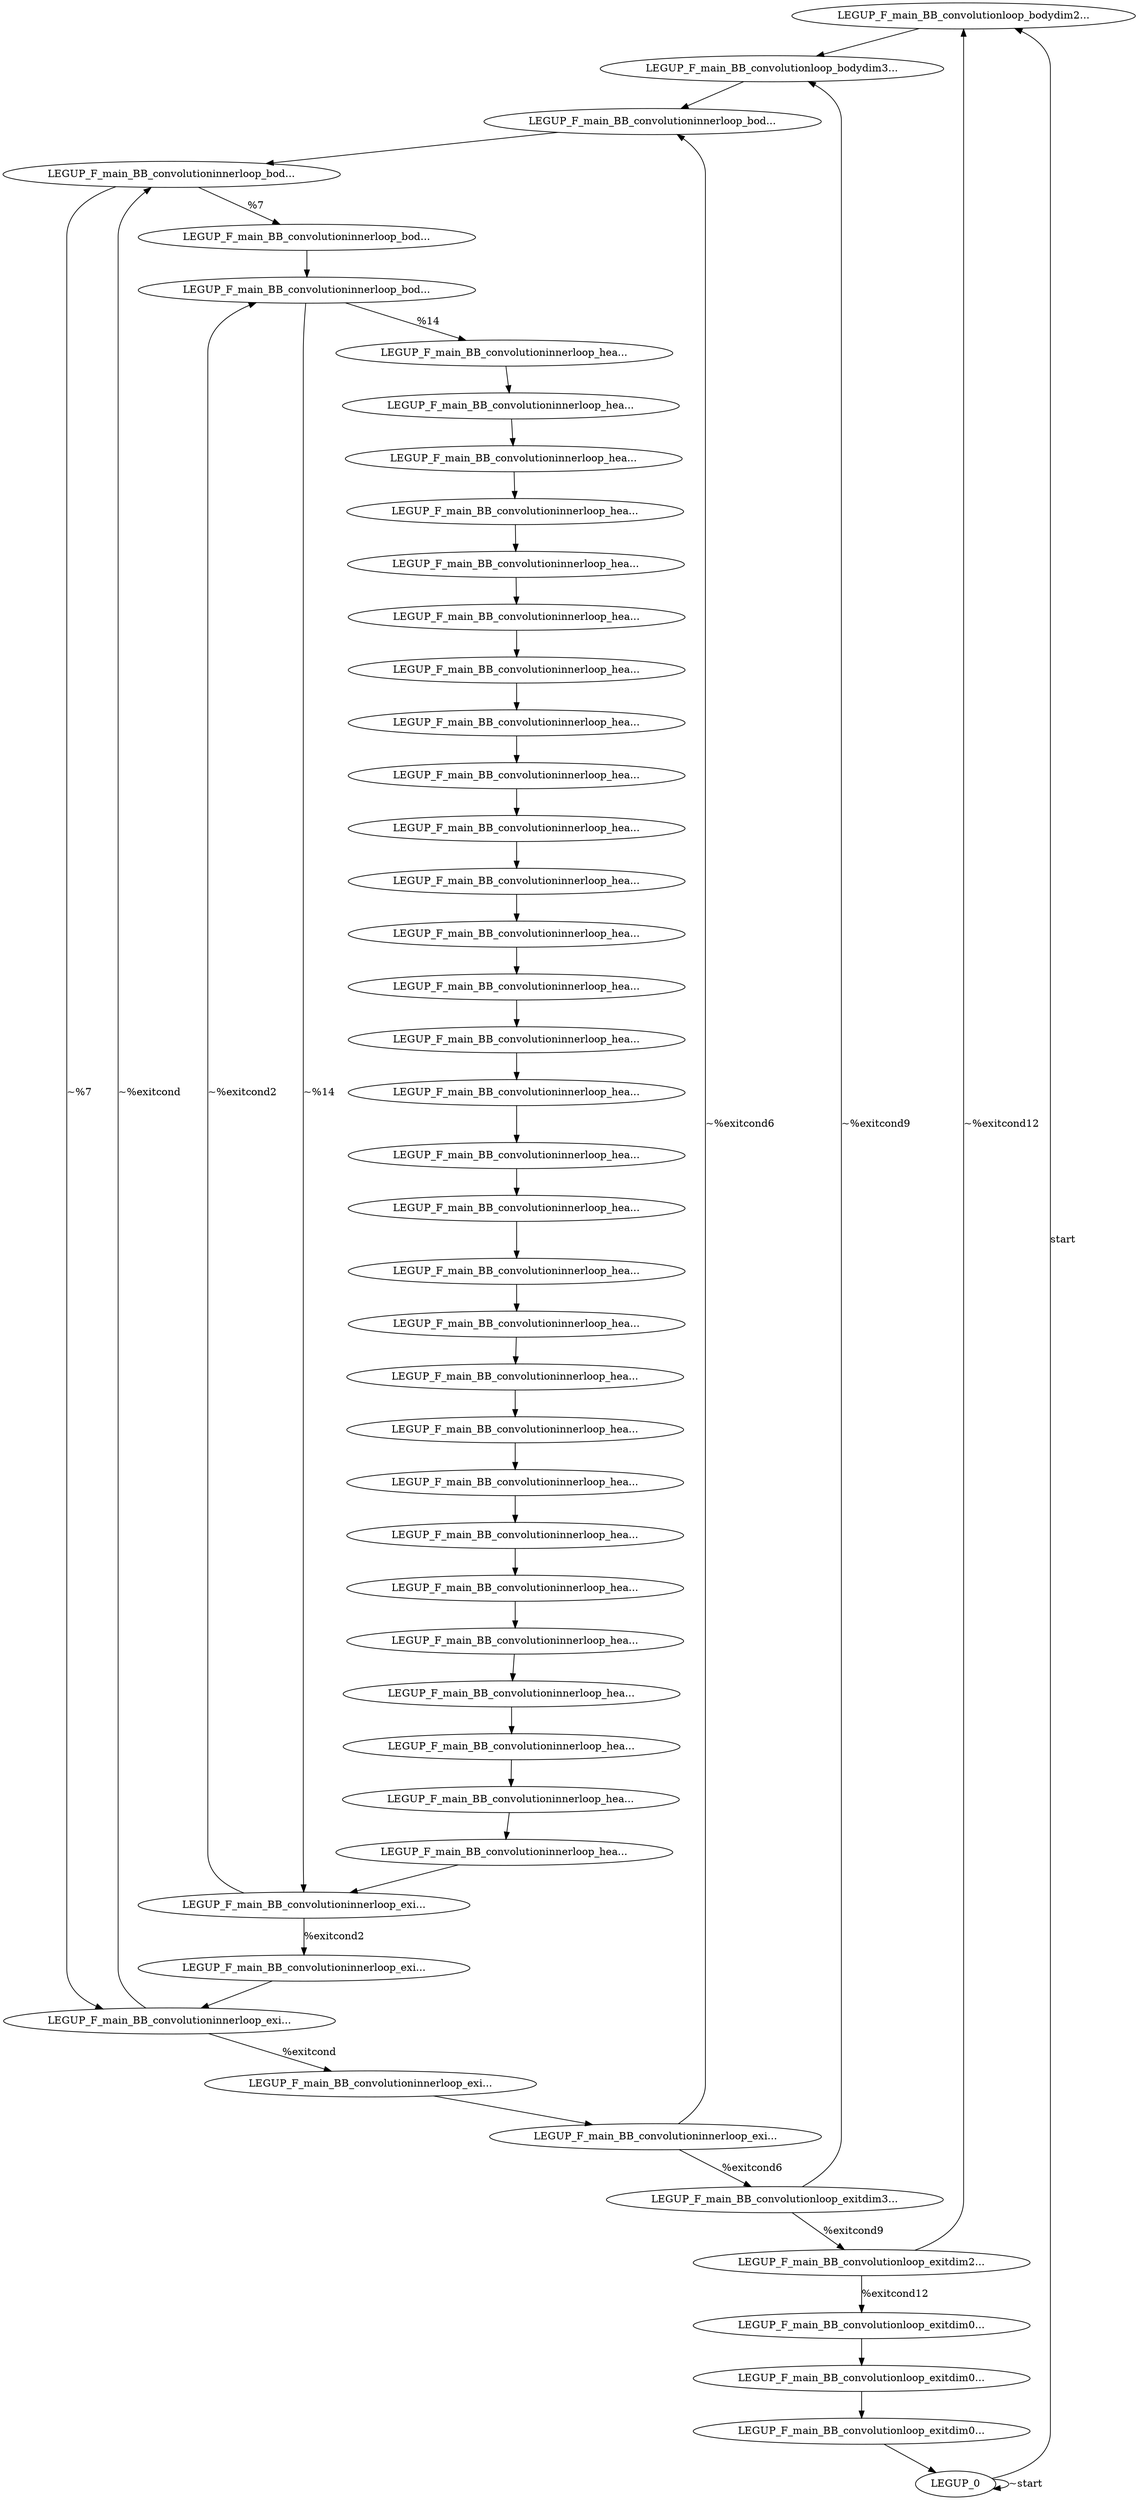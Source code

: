 digraph {
Node0x28440a0[label="LEGUP_F_main_BB_convolutionloop_bodydim2..."];
Node0x2843f00[label="LEGUP_0"];
Node0x2843f00 -> Node0x28440a0[label="start"];
Node0x2843f00 -> Node0x2843f00[label="~start"];
Node0x28441f0[label="LEGUP_F_main_BB_convolutionloop_bodydim3..."];
Node0x28440a0 -> Node0x28441f0;
Node0x2844370[label="LEGUP_F_main_BB_convolutioninnerloop_bod..."];
Node0x28441f0 -> Node0x2844370;
Node0x2854ba0[label="LEGUP_F_main_BB_convolutioninnerloop_bod..."];
Node0x2844370 -> Node0x2854ba0;
Node0x2854d20[label="LEGUP_F_main_BB_convolutioninnerloop_bod..."];
Node0x2854ba0 -> Node0x2854d20[label="%7"];
Node0x28554a0[label="LEGUP_F_main_BB_convolutioninnerloop_exi..."];
Node0x2854ba0 -> Node0x28554a0[label="~%7"];
Node0x2855020[label="LEGUP_F_main_BB_convolutioninnerloop_bod..."];
Node0x2854d20 -> Node0x2855020;
Node0x2855320[label="LEGUP_F_main_BB_convolutioninnerloop_exi..."];
Node0x2854ea0[label="LEGUP_F_main_BB_convolutioninnerloop_exi..."];
Node0x2854ea0 -> Node0x2855320[label="%exitcond2"];
Node0x2854ea0 -> Node0x2855020[label="~%exitcond2"];
Node0x28551a0[label="LEGUP_F_main_BB_convolutioninnerloop_hea..."];
Node0x2855020 -> Node0x28551a0[label="%14"];
Node0x2855020 -> Node0x2854ea0[label="~%14"];
Node0x2844690[label="LEGUP_F_main_BB_convolutioninnerloop_hea..."];
Node0x28551a0 -> Node0x2844690;
Node0x2844760[label="LEGUP_F_main_BB_convolutioninnerloop_hea..."];
Node0x2844690 -> Node0x2844760;
Node0x2844830[label="LEGUP_F_main_BB_convolutioninnerloop_hea..."];
Node0x2844760 -> Node0x2844830;
Node0x2844900[label="LEGUP_F_main_BB_convolutioninnerloop_hea..."];
Node0x2844830 -> Node0x2844900;
Node0x28449d0[label="LEGUP_F_main_BB_convolutioninnerloop_hea..."];
Node0x2844900 -> Node0x28449d0;
Node0x2844aa0[label="LEGUP_F_main_BB_convolutioninnerloop_hea..."];
Node0x28449d0 -> Node0x2844aa0;
Node0x2844ba0[label="LEGUP_F_main_BB_convolutioninnerloop_hea..."];
Node0x2844aa0 -> Node0x2844ba0;
Node0x2844ca0[label="LEGUP_F_main_BB_convolutioninnerloop_hea..."];
Node0x2844ba0 -> Node0x2844ca0;
Node0x2844da0[label="LEGUP_F_main_BB_convolutioninnerloop_hea..."];
Node0x2844ca0 -> Node0x2844da0;
Node0x2844ea0[label="LEGUP_F_main_BB_convolutioninnerloop_hea..."];
Node0x2844da0 -> Node0x2844ea0;
Node0x2844fa0[label="LEGUP_F_main_BB_convolutioninnerloop_hea..."];
Node0x2844ea0 -> Node0x2844fa0;
Node0x28450a0[label="LEGUP_F_main_BB_convolutioninnerloop_hea..."];
Node0x2844fa0 -> Node0x28450a0;
Node0x28451a0[label="LEGUP_F_main_BB_convolutioninnerloop_hea..."];
Node0x28450a0 -> Node0x28451a0;
Node0x28452a0[label="LEGUP_F_main_BB_convolutioninnerloop_hea..."];
Node0x28451a0 -> Node0x28452a0;
Node0x28453e0[label="LEGUP_F_main_BB_convolutioninnerloop_hea..."];
Node0x28452a0 -> Node0x28453e0;
Node0x2845520[label="LEGUP_F_main_BB_convolutioninnerloop_hea..."];
Node0x28453e0 -> Node0x2845520;
Node0x2845660[label="LEGUP_F_main_BB_convolutioninnerloop_hea..."];
Node0x2845520 -> Node0x2845660;
Node0x28457a0[label="LEGUP_F_main_BB_convolutioninnerloop_hea..."];
Node0x2845660 -> Node0x28457a0;
Node0x28458e0[label="LEGUP_F_main_BB_convolutioninnerloop_hea..."];
Node0x28457a0 -> Node0x28458e0;
Node0x2845a20[label="LEGUP_F_main_BB_convolutioninnerloop_hea..."];
Node0x28458e0 -> Node0x2845a20;
Node0x2845b60[label="LEGUP_F_main_BB_convolutioninnerloop_hea..."];
Node0x2845a20 -> Node0x2845b60;
Node0x2845ca0[label="LEGUP_F_main_BB_convolutioninnerloop_hea..."];
Node0x2845b60 -> Node0x2845ca0;
Node0x2845de0[label="LEGUP_F_main_BB_convolutioninnerloop_hea..."];
Node0x2845ca0 -> Node0x2845de0;
Node0x2845f20[label="LEGUP_F_main_BB_convolutioninnerloop_hea..."];
Node0x2845de0 -> Node0x2845f20;
Node0x2846060[label="LEGUP_F_main_BB_convolutioninnerloop_hea..."];
Node0x2845f20 -> Node0x2846060;
Node0x28461a0[label="LEGUP_F_main_BB_convolutioninnerloop_hea..."];
Node0x2846060 -> Node0x28461a0;
Node0x28462e0[label="LEGUP_F_main_BB_convolutioninnerloop_hea..."];
Node0x28461a0 -> Node0x28462e0;
Node0x2841360[label="LEGUP_F_main_BB_convolutioninnerloop_hea..."];
Node0x28462e0 -> Node0x2841360;
Node0x2841360 -> Node0x2854ea0;
Node0x2855320 -> Node0x28554a0;
Node0x2855620[label="LEGUP_F_main_BB_convolutioninnerloop_exi..."];
Node0x28554a0 -> Node0x2855620[label="%exitcond"];
Node0x28554a0 -> Node0x2854ba0[label="~%exitcond"];
Node0x28418f0[label="LEGUP_F_main_BB_convolutioninnerloop_exi..."];
Node0x2855620 -> Node0x28418f0;
Node0x2820e90[label="LEGUP_F_main_BB_convolutionloop_exitdim3..."];
Node0x28418f0 -> Node0x2820e90[label="%exitcond6"];
Node0x28418f0 -> Node0x2844370[label="~%exitcond6"];
Node0x2821010[label="LEGUP_F_main_BB_convolutionloop_exitdim2..."];
Node0x2820e90 -> Node0x2821010[label="%exitcond9"];
Node0x2820e90 -> Node0x28441f0[label="~%exitcond9"];
Node0x2821190[label="LEGUP_F_main_BB_convolutionloop_exitdim0..."];
Node0x2821010 -> Node0x2821190[label="%exitcond12"];
Node0x2821010 -> Node0x28440a0[label="~%exitcond12"];
Node0x2841590[label="LEGUP_F_main_BB_convolutionloop_exitdim0..."];
Node0x2821190 -> Node0x2841590;
Node0x2841660[label="LEGUP_F_main_BB_convolutionloop_exitdim0..."];
Node0x2841590 -> Node0x2841660;
Node0x2841660 -> Node0x2843f00;
}
